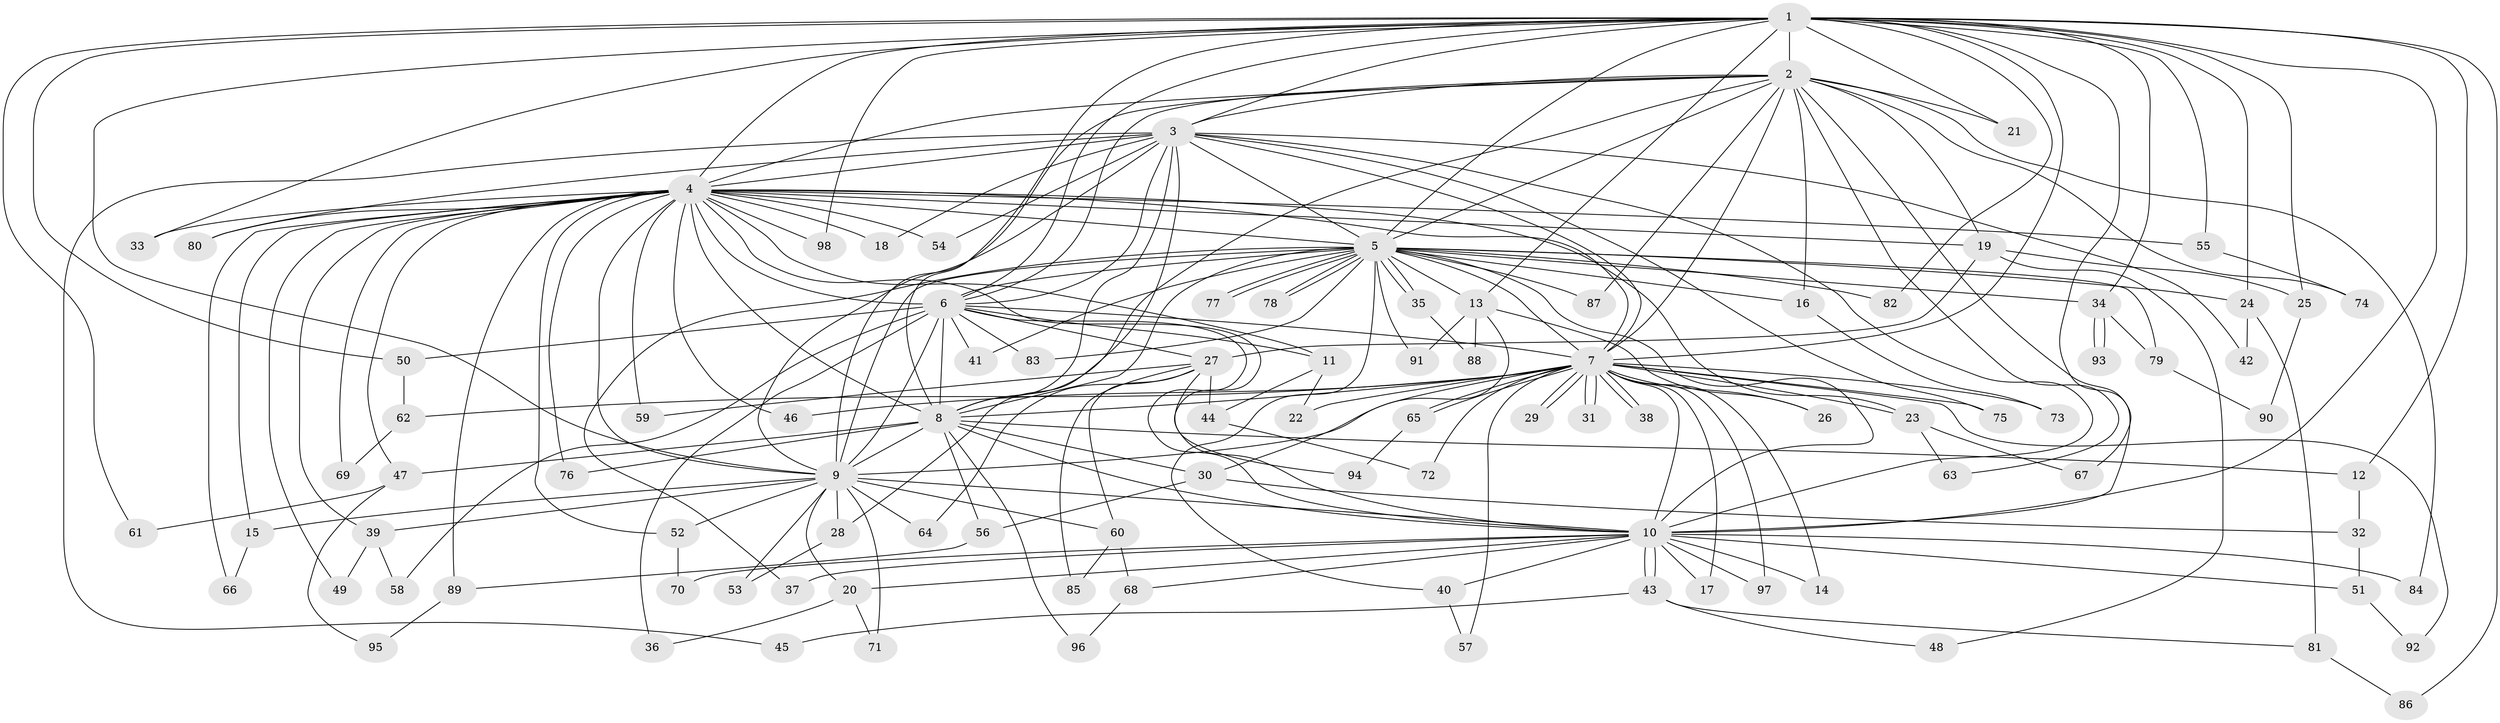 // Generated by graph-tools (version 1.1) at 2025/34/03/09/25 02:34:35]
// undirected, 98 vertices, 221 edges
graph export_dot {
graph [start="1"]
  node [color=gray90,style=filled];
  1;
  2;
  3;
  4;
  5;
  6;
  7;
  8;
  9;
  10;
  11;
  12;
  13;
  14;
  15;
  16;
  17;
  18;
  19;
  20;
  21;
  22;
  23;
  24;
  25;
  26;
  27;
  28;
  29;
  30;
  31;
  32;
  33;
  34;
  35;
  36;
  37;
  38;
  39;
  40;
  41;
  42;
  43;
  44;
  45;
  46;
  47;
  48;
  49;
  50;
  51;
  52;
  53;
  54;
  55;
  56;
  57;
  58;
  59;
  60;
  61;
  62;
  63;
  64;
  65;
  66;
  67;
  68;
  69;
  70;
  71;
  72;
  73;
  74;
  75;
  76;
  77;
  78;
  79;
  80;
  81;
  82;
  83;
  84;
  85;
  86;
  87;
  88;
  89;
  90;
  91;
  92;
  93;
  94;
  95;
  96;
  97;
  98;
  1 -- 2;
  1 -- 3;
  1 -- 4;
  1 -- 5;
  1 -- 6;
  1 -- 7;
  1 -- 8;
  1 -- 9;
  1 -- 10;
  1 -- 12;
  1 -- 13;
  1 -- 21;
  1 -- 24;
  1 -- 25;
  1 -- 33;
  1 -- 34;
  1 -- 50;
  1 -- 55;
  1 -- 61;
  1 -- 67;
  1 -- 82;
  1 -- 86;
  1 -- 98;
  2 -- 3;
  2 -- 4;
  2 -- 5;
  2 -- 6;
  2 -- 7;
  2 -- 8;
  2 -- 9;
  2 -- 10;
  2 -- 16;
  2 -- 19;
  2 -- 21;
  2 -- 63;
  2 -- 74;
  2 -- 84;
  2 -- 87;
  3 -- 4;
  3 -- 5;
  3 -- 6;
  3 -- 7;
  3 -- 8;
  3 -- 9;
  3 -- 10;
  3 -- 18;
  3 -- 28;
  3 -- 42;
  3 -- 45;
  3 -- 54;
  3 -- 75;
  3 -- 80;
  4 -- 5;
  4 -- 6;
  4 -- 7;
  4 -- 8;
  4 -- 9;
  4 -- 10;
  4 -- 11;
  4 -- 15;
  4 -- 18;
  4 -- 19;
  4 -- 23;
  4 -- 33;
  4 -- 39;
  4 -- 46;
  4 -- 47;
  4 -- 49;
  4 -- 52;
  4 -- 54;
  4 -- 55;
  4 -- 59;
  4 -- 66;
  4 -- 69;
  4 -- 76;
  4 -- 80;
  4 -- 89;
  4 -- 98;
  5 -- 6;
  5 -- 7;
  5 -- 8;
  5 -- 9;
  5 -- 10;
  5 -- 13;
  5 -- 16;
  5 -- 24;
  5 -- 34;
  5 -- 35;
  5 -- 35;
  5 -- 37;
  5 -- 40;
  5 -- 41;
  5 -- 77;
  5 -- 77;
  5 -- 78;
  5 -- 78;
  5 -- 79;
  5 -- 82;
  5 -- 83;
  5 -- 87;
  5 -- 91;
  6 -- 7;
  6 -- 8;
  6 -- 9;
  6 -- 10;
  6 -- 11;
  6 -- 27;
  6 -- 36;
  6 -- 41;
  6 -- 50;
  6 -- 58;
  6 -- 83;
  7 -- 8;
  7 -- 9;
  7 -- 10;
  7 -- 14;
  7 -- 17;
  7 -- 22;
  7 -- 23;
  7 -- 26;
  7 -- 29;
  7 -- 29;
  7 -- 31;
  7 -- 31;
  7 -- 38;
  7 -- 38;
  7 -- 46;
  7 -- 57;
  7 -- 62;
  7 -- 65;
  7 -- 65;
  7 -- 72;
  7 -- 73;
  7 -- 75;
  7 -- 92;
  7 -- 97;
  8 -- 9;
  8 -- 10;
  8 -- 12;
  8 -- 30;
  8 -- 47;
  8 -- 56;
  8 -- 76;
  8 -- 96;
  9 -- 10;
  9 -- 15;
  9 -- 20;
  9 -- 28;
  9 -- 39;
  9 -- 52;
  9 -- 53;
  9 -- 60;
  9 -- 64;
  9 -- 71;
  10 -- 14;
  10 -- 17;
  10 -- 20;
  10 -- 37;
  10 -- 40;
  10 -- 43;
  10 -- 43;
  10 -- 51;
  10 -- 68;
  10 -- 70;
  10 -- 84;
  10 -- 97;
  11 -- 22;
  11 -- 44;
  12 -- 32;
  13 -- 26;
  13 -- 30;
  13 -- 88;
  13 -- 91;
  15 -- 66;
  16 -- 73;
  19 -- 25;
  19 -- 27;
  19 -- 48;
  20 -- 36;
  20 -- 71;
  23 -- 63;
  23 -- 67;
  24 -- 42;
  24 -- 81;
  25 -- 90;
  27 -- 44;
  27 -- 59;
  27 -- 60;
  27 -- 64;
  27 -- 85;
  27 -- 94;
  28 -- 53;
  30 -- 32;
  30 -- 56;
  32 -- 51;
  34 -- 79;
  34 -- 93;
  34 -- 93;
  35 -- 88;
  39 -- 49;
  39 -- 58;
  40 -- 57;
  43 -- 45;
  43 -- 48;
  43 -- 81;
  44 -- 72;
  47 -- 61;
  47 -- 95;
  50 -- 62;
  51 -- 92;
  52 -- 70;
  55 -- 74;
  56 -- 89;
  60 -- 68;
  60 -- 85;
  62 -- 69;
  65 -- 94;
  68 -- 96;
  79 -- 90;
  81 -- 86;
  89 -- 95;
}
